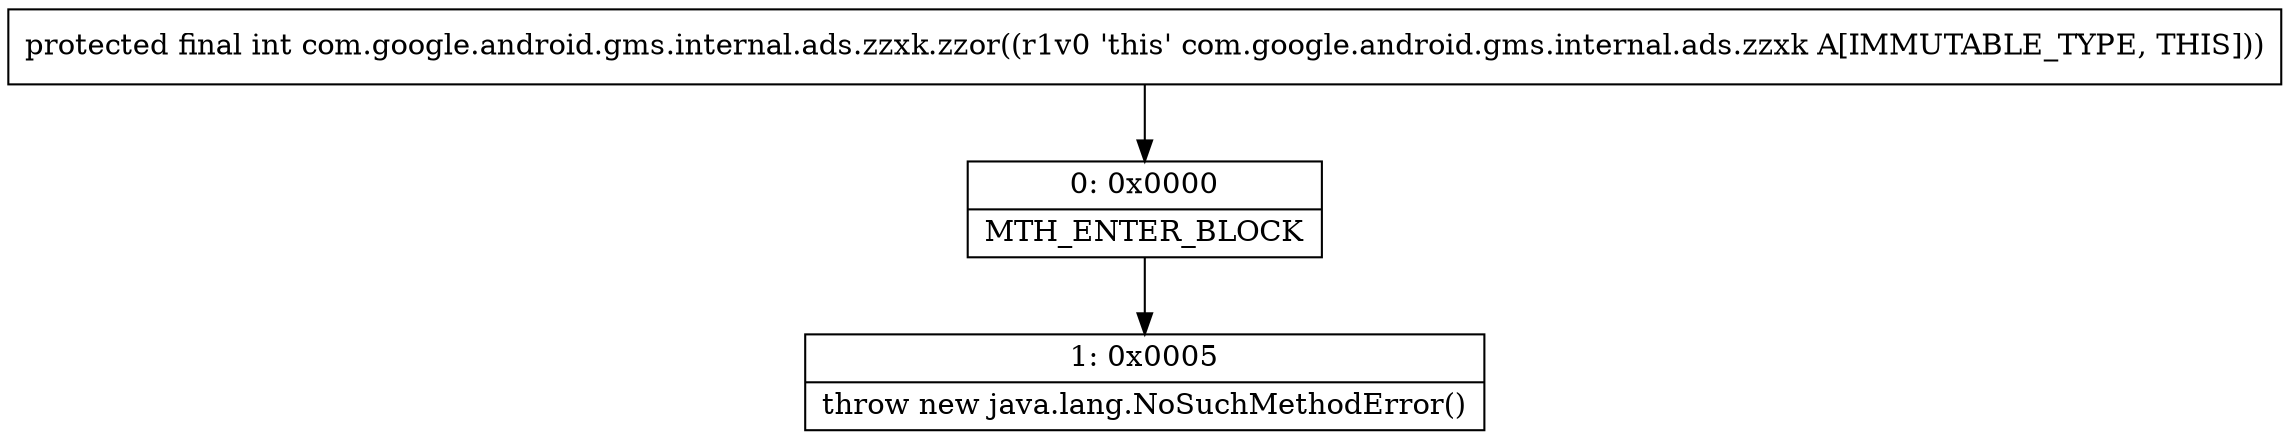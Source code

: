 digraph "CFG forcom.google.android.gms.internal.ads.zzxk.zzor()I" {
Node_0 [shape=record,label="{0\:\ 0x0000|MTH_ENTER_BLOCK\l}"];
Node_1 [shape=record,label="{1\:\ 0x0005|throw new java.lang.NoSuchMethodError()\l}"];
MethodNode[shape=record,label="{protected final int com.google.android.gms.internal.ads.zzxk.zzor((r1v0 'this' com.google.android.gms.internal.ads.zzxk A[IMMUTABLE_TYPE, THIS])) }"];
MethodNode -> Node_0;
Node_0 -> Node_1;
}

